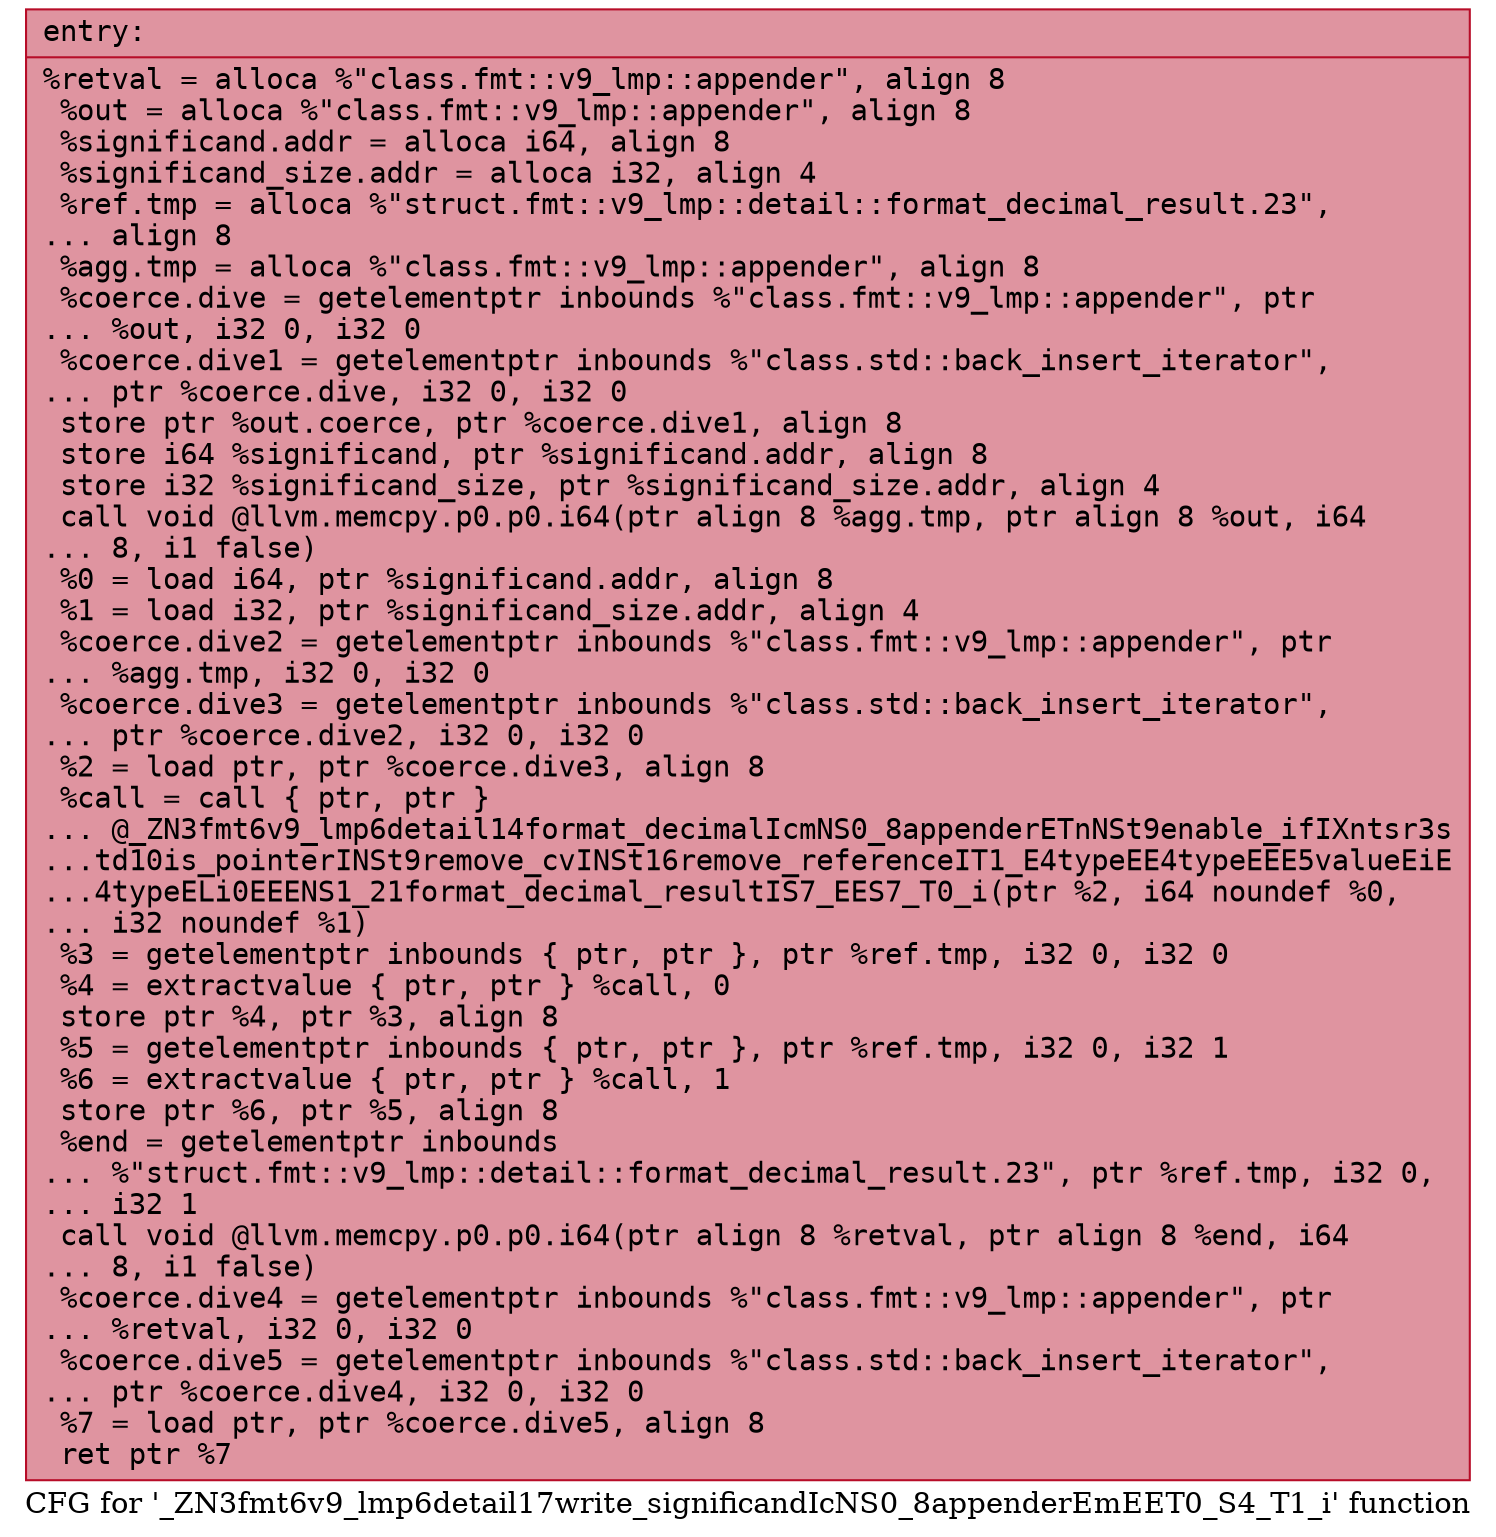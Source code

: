 digraph "CFG for '_ZN3fmt6v9_lmp6detail17write_significandIcNS0_8appenderEmEET0_S4_T1_i' function" {
	label="CFG for '_ZN3fmt6v9_lmp6detail17write_significandIcNS0_8appenderEmEET0_S4_T1_i' function";

	Node0x55fec32b79f0 [shape=record,color="#b70d28ff", style=filled, fillcolor="#b70d2870" fontname="Courier",label="{entry:\l|  %retval = alloca %\"class.fmt::v9_lmp::appender\", align 8\l  %out = alloca %\"class.fmt::v9_lmp::appender\", align 8\l  %significand.addr = alloca i64, align 8\l  %significand_size.addr = alloca i32, align 4\l  %ref.tmp = alloca %\"struct.fmt::v9_lmp::detail::format_decimal_result.23\",\l... align 8\l  %agg.tmp = alloca %\"class.fmt::v9_lmp::appender\", align 8\l  %coerce.dive = getelementptr inbounds %\"class.fmt::v9_lmp::appender\", ptr\l... %out, i32 0, i32 0\l  %coerce.dive1 = getelementptr inbounds %\"class.std::back_insert_iterator\",\l... ptr %coerce.dive, i32 0, i32 0\l  store ptr %out.coerce, ptr %coerce.dive1, align 8\l  store i64 %significand, ptr %significand.addr, align 8\l  store i32 %significand_size, ptr %significand_size.addr, align 4\l  call void @llvm.memcpy.p0.p0.i64(ptr align 8 %agg.tmp, ptr align 8 %out, i64\l... 8, i1 false)\l  %0 = load i64, ptr %significand.addr, align 8\l  %1 = load i32, ptr %significand_size.addr, align 4\l  %coerce.dive2 = getelementptr inbounds %\"class.fmt::v9_lmp::appender\", ptr\l... %agg.tmp, i32 0, i32 0\l  %coerce.dive3 = getelementptr inbounds %\"class.std::back_insert_iterator\",\l... ptr %coerce.dive2, i32 0, i32 0\l  %2 = load ptr, ptr %coerce.dive3, align 8\l  %call = call \{ ptr, ptr \}\l... @_ZN3fmt6v9_lmp6detail14format_decimalIcmNS0_8appenderETnNSt9enable_ifIXntsr3s\l...td10is_pointerINSt9remove_cvINSt16remove_referenceIT1_E4typeEE4typeEEE5valueEiE\l...4typeELi0EEENS1_21format_decimal_resultIS7_EES7_T0_i(ptr %2, i64 noundef %0,\l... i32 noundef %1)\l  %3 = getelementptr inbounds \{ ptr, ptr \}, ptr %ref.tmp, i32 0, i32 0\l  %4 = extractvalue \{ ptr, ptr \} %call, 0\l  store ptr %4, ptr %3, align 8\l  %5 = getelementptr inbounds \{ ptr, ptr \}, ptr %ref.tmp, i32 0, i32 1\l  %6 = extractvalue \{ ptr, ptr \} %call, 1\l  store ptr %6, ptr %5, align 8\l  %end = getelementptr inbounds\l... %\"struct.fmt::v9_lmp::detail::format_decimal_result.23\", ptr %ref.tmp, i32 0,\l... i32 1\l  call void @llvm.memcpy.p0.p0.i64(ptr align 8 %retval, ptr align 8 %end, i64\l... 8, i1 false)\l  %coerce.dive4 = getelementptr inbounds %\"class.fmt::v9_lmp::appender\", ptr\l... %retval, i32 0, i32 0\l  %coerce.dive5 = getelementptr inbounds %\"class.std::back_insert_iterator\",\l... ptr %coerce.dive4, i32 0, i32 0\l  %7 = load ptr, ptr %coerce.dive5, align 8\l  ret ptr %7\l}"];
}
